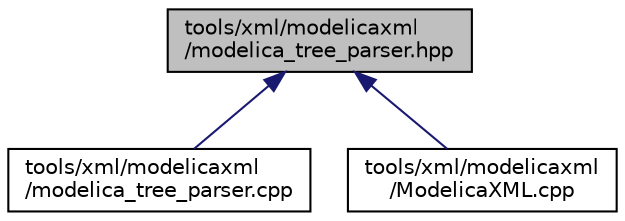 digraph "tools/xml/modelicaxml/modelica_tree_parser.hpp"
{
  edge [fontname="Helvetica",fontsize="10",labelfontname="Helvetica",labelfontsize="10"];
  node [fontname="Helvetica",fontsize="10",shape=record];
  Node19 [label="tools/xml/modelicaxml\l/modelica_tree_parser.hpp",height=0.2,width=0.4,color="black", fillcolor="grey75", style="filled", fontcolor="black"];
  Node19 -> Node20 [dir="back",color="midnightblue",fontsize="10",style="solid",fontname="Helvetica"];
  Node20 [label="tools/xml/modelicaxml\l/modelica_tree_parser.cpp",height=0.2,width=0.4,color="black", fillcolor="white", style="filled",URL="$da/d84/modelica__tree__parser_8cpp.html"];
  Node19 -> Node21 [dir="back",color="midnightblue",fontsize="10",style="solid",fontname="Helvetica"];
  Node21 [label="tools/xml/modelicaxml\l/ModelicaXML.cpp",height=0.2,width=0.4,color="black", fillcolor="white", style="filled",URL="$db/d71/_modelica_x_m_l_8cpp.html"];
}
